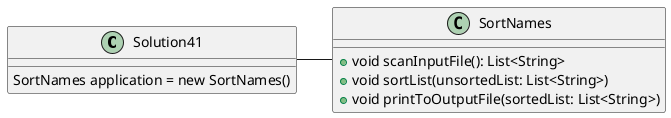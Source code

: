 @startuml
'https://plantuml.com/class-diagram

class Solution41{
SortNames application = new SortNames()
}

class SortNames {
+void scanInputFile(): List<String>
+void sortList(unsortedList: List<String>)
+void printToOutputFile(sortedList: List<String>)
}

Solution41 - SortNames

@enduml